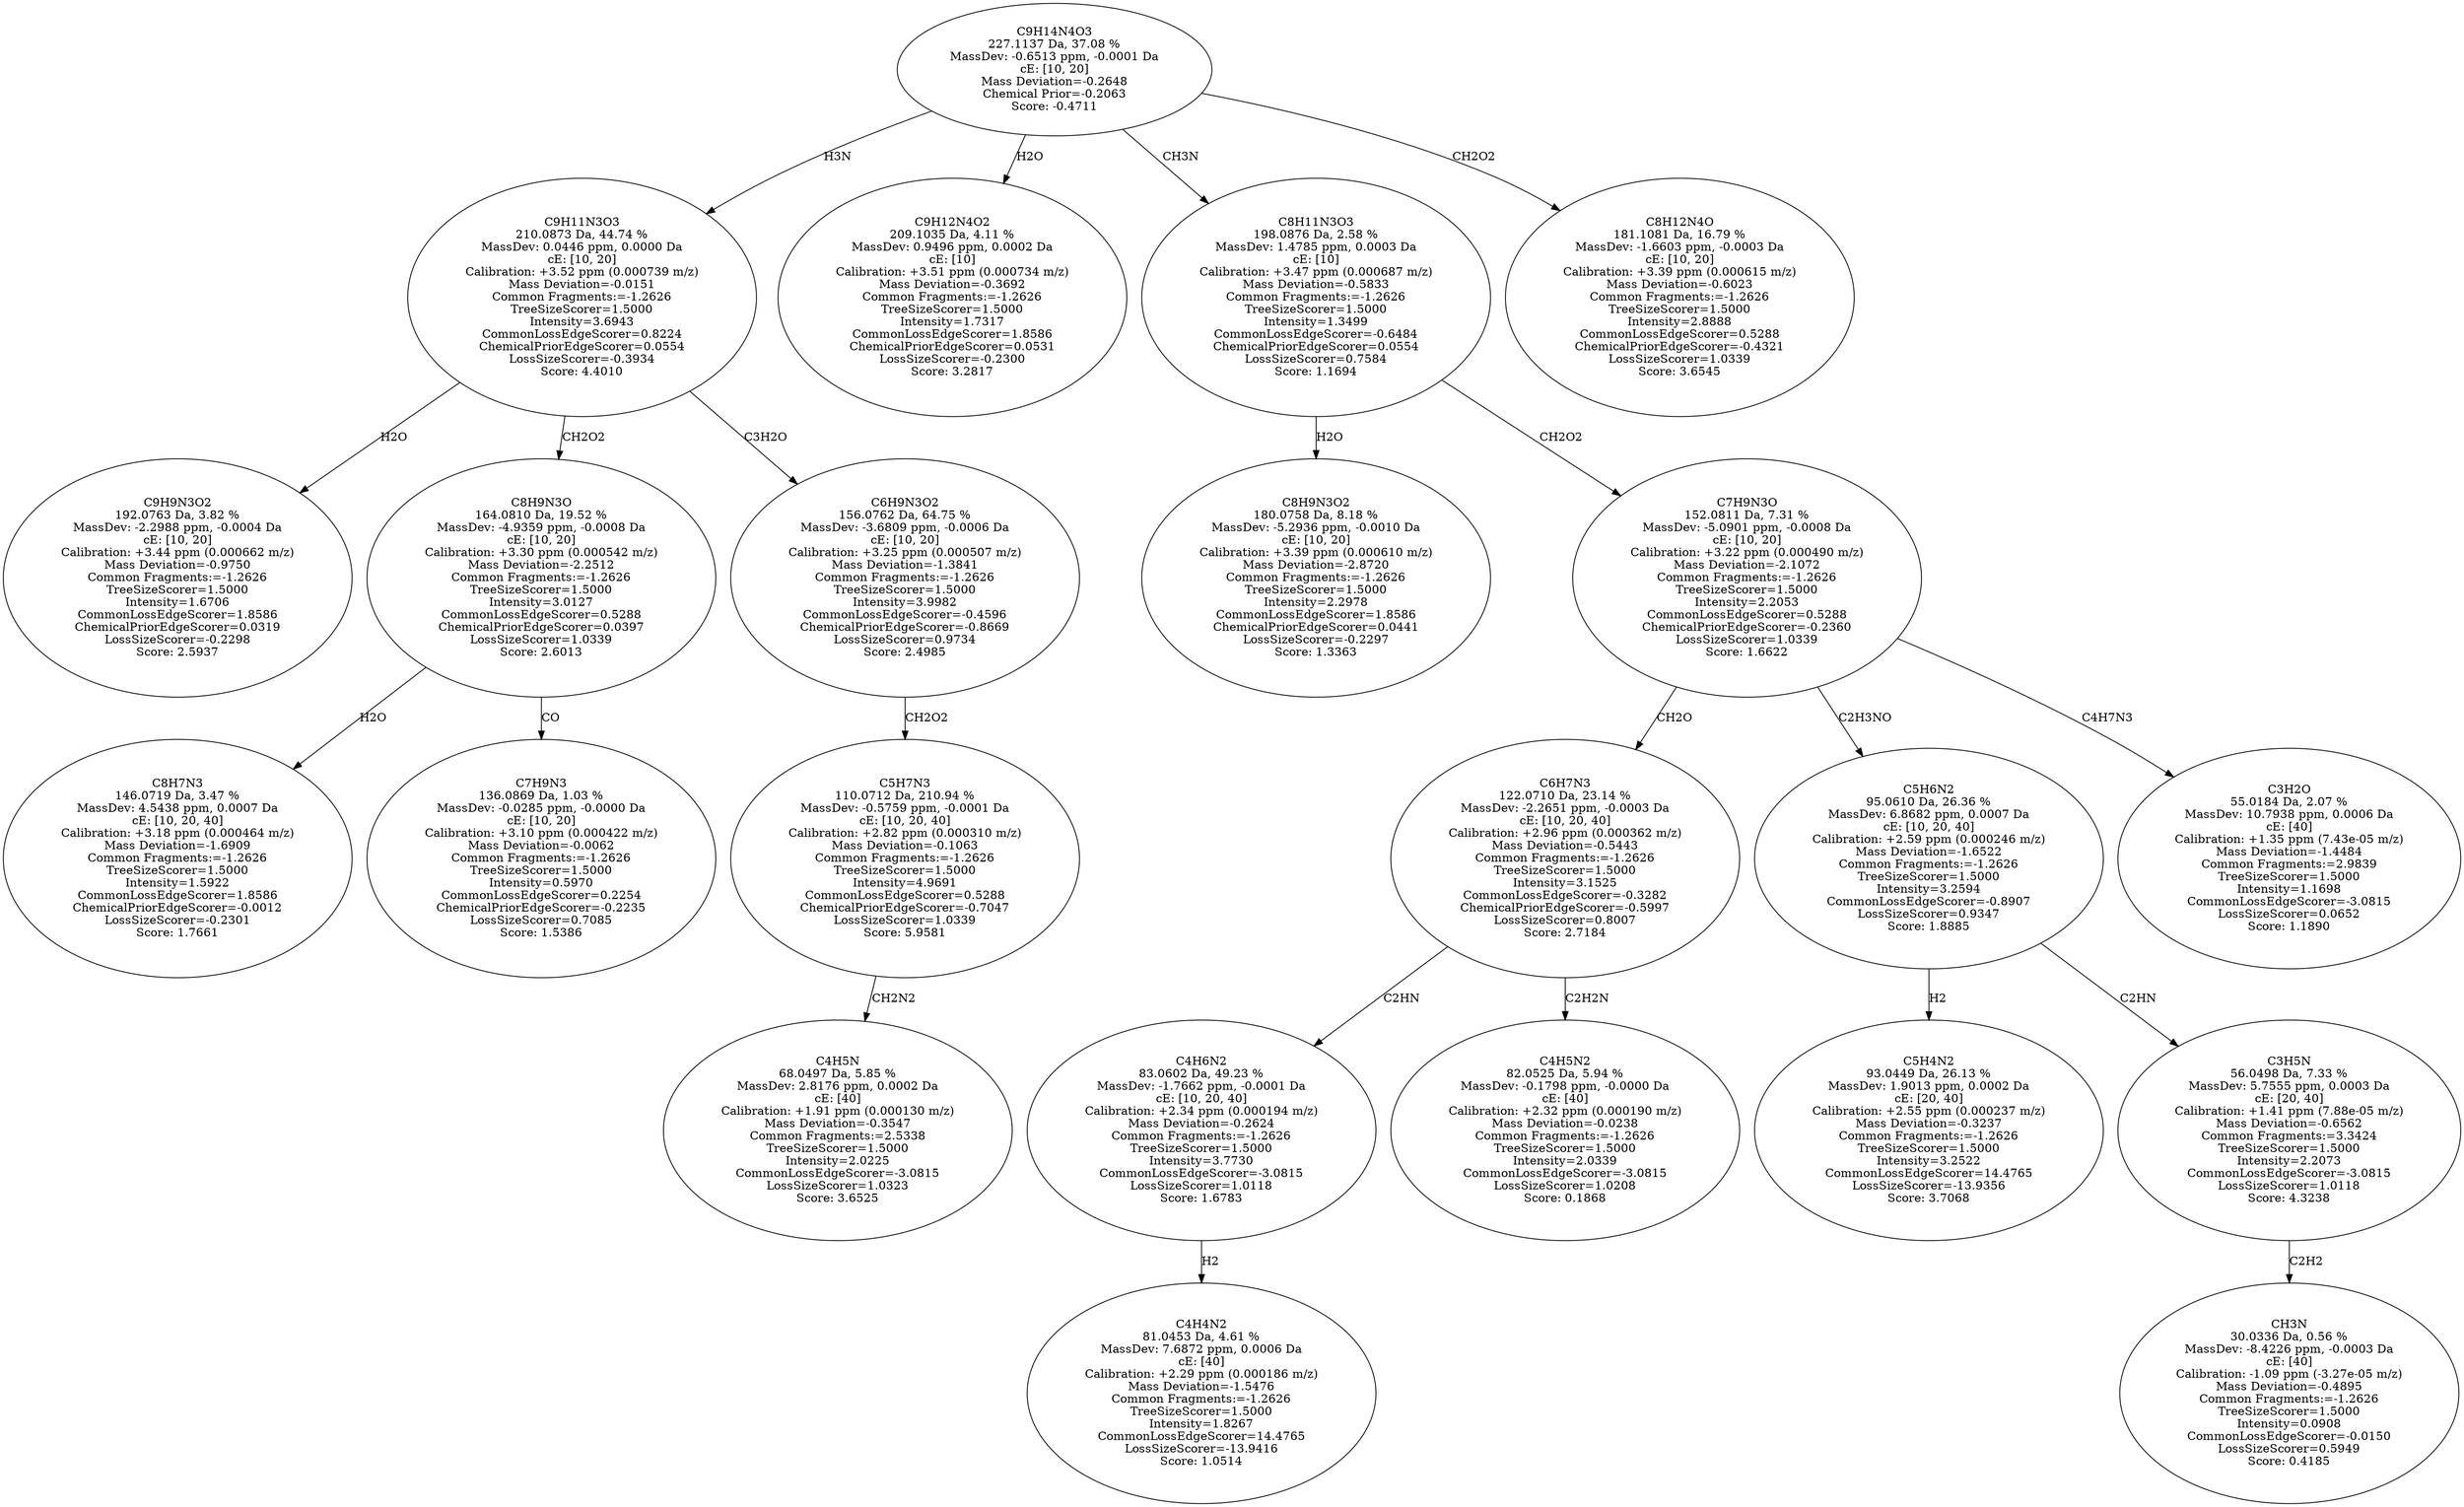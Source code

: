 strict digraph {
v1 [label="C9H9N3O2\n192.0763 Da, 3.82 %\nMassDev: -2.2988 ppm, -0.0004 Da\ncE: [10, 20]\nCalibration: +3.44 ppm (0.000662 m/z)\nMass Deviation=-0.9750\nCommon Fragments:=-1.2626\nTreeSizeScorer=1.5000\nIntensity=1.6706\nCommonLossEdgeScorer=1.8586\nChemicalPriorEdgeScorer=0.0319\nLossSizeScorer=-0.2298\nScore: 2.5937"];
v2 [label="C8H7N3\n146.0719 Da, 3.47 %\nMassDev: 4.5438 ppm, 0.0007 Da\ncE: [10, 20, 40]\nCalibration: +3.18 ppm (0.000464 m/z)\nMass Deviation=-1.6909\nCommon Fragments:=-1.2626\nTreeSizeScorer=1.5000\nIntensity=1.5922\nCommonLossEdgeScorer=1.8586\nChemicalPriorEdgeScorer=-0.0012\nLossSizeScorer=-0.2301\nScore: 1.7661"];
v3 [label="C7H9N3\n136.0869 Da, 1.03 %\nMassDev: -0.0285 ppm, -0.0000 Da\ncE: [10, 20]\nCalibration: +3.10 ppm (0.000422 m/z)\nMass Deviation=-0.0062\nCommon Fragments:=-1.2626\nTreeSizeScorer=1.5000\nIntensity=0.5970\nCommonLossEdgeScorer=0.2254\nChemicalPriorEdgeScorer=-0.2235\nLossSizeScorer=0.7085\nScore: 1.5386"];
v4 [label="C8H9N3O\n164.0810 Da, 19.52 %\nMassDev: -4.9359 ppm, -0.0008 Da\ncE: [10, 20]\nCalibration: +3.30 ppm (0.000542 m/z)\nMass Deviation=-2.2512\nCommon Fragments:=-1.2626\nTreeSizeScorer=1.5000\nIntensity=3.0127\nCommonLossEdgeScorer=0.5288\nChemicalPriorEdgeScorer=0.0397\nLossSizeScorer=1.0339\nScore: 2.6013"];
v5 [label="C4H5N\n68.0497 Da, 5.85 %\nMassDev: 2.8176 ppm, 0.0002 Da\ncE: [40]\nCalibration: +1.91 ppm (0.000130 m/z)\nMass Deviation=-0.3547\nCommon Fragments:=2.5338\nTreeSizeScorer=1.5000\nIntensity=2.0225\nCommonLossEdgeScorer=-3.0815\nLossSizeScorer=1.0323\nScore: 3.6525"];
v6 [label="C5H7N3\n110.0712 Da, 210.94 %\nMassDev: -0.5759 ppm, -0.0001 Da\ncE: [10, 20, 40]\nCalibration: +2.82 ppm (0.000310 m/z)\nMass Deviation=-0.1063\nCommon Fragments:=-1.2626\nTreeSizeScorer=1.5000\nIntensity=4.9691\nCommonLossEdgeScorer=0.5288\nChemicalPriorEdgeScorer=-0.7047\nLossSizeScorer=1.0339\nScore: 5.9581"];
v7 [label="C6H9N3O2\n156.0762 Da, 64.75 %\nMassDev: -3.6809 ppm, -0.0006 Da\ncE: [10, 20]\nCalibration: +3.25 ppm (0.000507 m/z)\nMass Deviation=-1.3841\nCommon Fragments:=-1.2626\nTreeSizeScorer=1.5000\nIntensity=3.9982\nCommonLossEdgeScorer=-0.4596\nChemicalPriorEdgeScorer=-0.8669\nLossSizeScorer=0.9734\nScore: 2.4985"];
v8 [label="C9H11N3O3\n210.0873 Da, 44.74 %\nMassDev: 0.0446 ppm, 0.0000 Da\ncE: [10, 20]\nCalibration: +3.52 ppm (0.000739 m/z)\nMass Deviation=-0.0151\nCommon Fragments:=-1.2626\nTreeSizeScorer=1.5000\nIntensity=3.6943\nCommonLossEdgeScorer=0.8224\nChemicalPriorEdgeScorer=0.0554\nLossSizeScorer=-0.3934\nScore: 4.4010"];
v9 [label="C9H12N4O2\n209.1035 Da, 4.11 %\nMassDev: 0.9496 ppm, 0.0002 Da\ncE: [10]\nCalibration: +3.51 ppm (0.000734 m/z)\nMass Deviation=-0.3692\nCommon Fragments:=-1.2626\nTreeSizeScorer=1.5000\nIntensity=1.7317\nCommonLossEdgeScorer=1.8586\nChemicalPriorEdgeScorer=0.0531\nLossSizeScorer=-0.2300\nScore: 3.2817"];
v10 [label="C8H9N3O2\n180.0758 Da, 8.18 %\nMassDev: -5.2936 ppm, -0.0010 Da\ncE: [10, 20]\nCalibration: +3.39 ppm (0.000610 m/z)\nMass Deviation=-2.8720\nCommon Fragments:=-1.2626\nTreeSizeScorer=1.5000\nIntensity=2.2978\nCommonLossEdgeScorer=1.8586\nChemicalPriorEdgeScorer=0.0441\nLossSizeScorer=-0.2297\nScore: 1.3363"];
v11 [label="C4H4N2\n81.0453 Da, 4.61 %\nMassDev: 7.6872 ppm, 0.0006 Da\ncE: [40]\nCalibration: +2.29 ppm (0.000186 m/z)\nMass Deviation=-1.5476\nCommon Fragments:=-1.2626\nTreeSizeScorer=1.5000\nIntensity=1.8267\nCommonLossEdgeScorer=14.4765\nLossSizeScorer=-13.9416\nScore: 1.0514"];
v12 [label="C4H6N2\n83.0602 Da, 49.23 %\nMassDev: -1.7662 ppm, -0.0001 Da\ncE: [10, 20, 40]\nCalibration: +2.34 ppm (0.000194 m/z)\nMass Deviation=-0.2624\nCommon Fragments:=-1.2626\nTreeSizeScorer=1.5000\nIntensity=3.7730\nCommonLossEdgeScorer=-3.0815\nLossSizeScorer=1.0118\nScore: 1.6783"];
v13 [label="C4H5N2\n82.0525 Da, 5.94 %\nMassDev: -0.1798 ppm, -0.0000 Da\ncE: [40]\nCalibration: +2.32 ppm (0.000190 m/z)\nMass Deviation=-0.0238\nCommon Fragments:=-1.2626\nTreeSizeScorer=1.5000\nIntensity=2.0339\nCommonLossEdgeScorer=-3.0815\nLossSizeScorer=1.0208\nScore: 0.1868"];
v14 [label="C6H7N3\n122.0710 Da, 23.14 %\nMassDev: -2.2651 ppm, -0.0003 Da\ncE: [10, 20, 40]\nCalibration: +2.96 ppm (0.000362 m/z)\nMass Deviation=-0.5443\nCommon Fragments:=-1.2626\nTreeSizeScorer=1.5000\nIntensity=3.1525\nCommonLossEdgeScorer=-0.3282\nChemicalPriorEdgeScorer=-0.5997\nLossSizeScorer=0.8007\nScore: 2.7184"];
v15 [label="C5H4N2\n93.0449 Da, 26.13 %\nMassDev: 1.9013 ppm, 0.0002 Da\ncE: [20, 40]\nCalibration: +2.55 ppm (0.000237 m/z)\nMass Deviation=-0.3237\nCommon Fragments:=-1.2626\nTreeSizeScorer=1.5000\nIntensity=3.2522\nCommonLossEdgeScorer=14.4765\nLossSizeScorer=-13.9356\nScore: 3.7068"];
v16 [label="CH3N\n30.0336 Da, 0.56 %\nMassDev: -8.4226 ppm, -0.0003 Da\ncE: [40]\nCalibration: -1.09 ppm (-3.27e-05 m/z)\nMass Deviation=-0.4895\nCommon Fragments:=-1.2626\nTreeSizeScorer=1.5000\nIntensity=0.0908\nCommonLossEdgeScorer=-0.0150\nLossSizeScorer=0.5949\nScore: 0.4185"];
v17 [label="C3H5N\n56.0498 Da, 7.33 %\nMassDev: 5.7555 ppm, 0.0003 Da\ncE: [20, 40]\nCalibration: +1.41 ppm (7.88e-05 m/z)\nMass Deviation=-0.6562\nCommon Fragments:=3.3424\nTreeSizeScorer=1.5000\nIntensity=2.2073\nCommonLossEdgeScorer=-3.0815\nLossSizeScorer=1.0118\nScore: 4.3238"];
v18 [label="C5H6N2\n95.0610 Da, 26.36 %\nMassDev: 6.8682 ppm, 0.0007 Da\ncE: [10, 20, 40]\nCalibration: +2.59 ppm (0.000246 m/z)\nMass Deviation=-1.6522\nCommon Fragments:=-1.2626\nTreeSizeScorer=1.5000\nIntensity=3.2594\nCommonLossEdgeScorer=-0.8907\nLossSizeScorer=0.9347\nScore: 1.8885"];
v19 [label="C3H2O\n55.0184 Da, 2.07 %\nMassDev: 10.7938 ppm, 0.0006 Da\ncE: [40]\nCalibration: +1.35 ppm (7.43e-05 m/z)\nMass Deviation=-1.4484\nCommon Fragments:=2.9839\nTreeSizeScorer=1.5000\nIntensity=1.1698\nCommonLossEdgeScorer=-3.0815\nLossSizeScorer=0.0652\nScore: 1.1890"];
v20 [label="C7H9N3O\n152.0811 Da, 7.31 %\nMassDev: -5.0901 ppm, -0.0008 Da\ncE: [10, 20]\nCalibration: +3.22 ppm (0.000490 m/z)\nMass Deviation=-2.1072\nCommon Fragments:=-1.2626\nTreeSizeScorer=1.5000\nIntensity=2.2053\nCommonLossEdgeScorer=0.5288\nChemicalPriorEdgeScorer=-0.2360\nLossSizeScorer=1.0339\nScore: 1.6622"];
v21 [label="C8H11N3O3\n198.0876 Da, 2.58 %\nMassDev: 1.4785 ppm, 0.0003 Da\ncE: [10]\nCalibration: +3.47 ppm (0.000687 m/z)\nMass Deviation=-0.5833\nCommon Fragments:=-1.2626\nTreeSizeScorer=1.5000\nIntensity=1.3499\nCommonLossEdgeScorer=-0.6484\nChemicalPriorEdgeScorer=0.0554\nLossSizeScorer=0.7584\nScore: 1.1694"];
v22 [label="C8H12N4O\n181.1081 Da, 16.79 %\nMassDev: -1.6603 ppm, -0.0003 Da\ncE: [10, 20]\nCalibration: +3.39 ppm (0.000615 m/z)\nMass Deviation=-0.6023\nCommon Fragments:=-1.2626\nTreeSizeScorer=1.5000\nIntensity=2.8888\nCommonLossEdgeScorer=0.5288\nChemicalPriorEdgeScorer=-0.4321\nLossSizeScorer=1.0339\nScore: 3.6545"];
v23 [label="C9H14N4O3\n227.1137 Da, 37.08 %\nMassDev: -0.6513 ppm, -0.0001 Da\ncE: [10, 20]\nMass Deviation=-0.2648\nChemical Prior=-0.2063\nScore: -0.4711"];
v8 -> v1 [label="H2O"];
v4 -> v2 [label="H2O"];
v4 -> v3 [label="CO"];
v8 -> v4 [label="CH2O2"];
v6 -> v5 [label="CH2N2"];
v7 -> v6 [label="CH2O2"];
v8 -> v7 [label="C3H2O"];
v23 -> v8 [label="H3N"];
v23 -> v9 [label="H2O"];
v21 -> v10 [label="H2O"];
v12 -> v11 [label="H2"];
v14 -> v12 [label="C2HN"];
v14 -> v13 [label="C2H2N"];
v20 -> v14 [label="CH2O"];
v18 -> v15 [label="H2"];
v17 -> v16 [label="C2H2"];
v18 -> v17 [label="C2HN"];
v20 -> v18 [label="C2H3NO"];
v20 -> v19 [label="C4H7N3"];
v21 -> v20 [label="CH2O2"];
v23 -> v21 [label="CH3N"];
v23 -> v22 [label="CH2O2"];
}